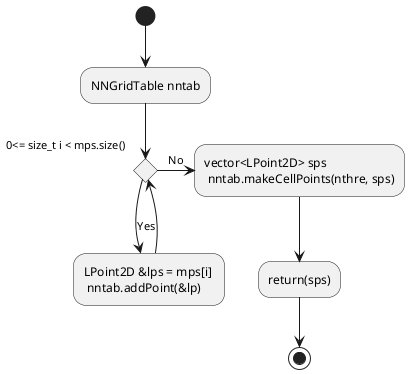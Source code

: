 @startuml

/'
    get sub sample points by grid table
    input: int nthre
    return: vector<LPoint2D> sps
'/

(*) --> "NNGridTable nntab"
--> if "0<= size_t i < mps.size()" as judge_i then
--> [Yes] "LPoint2D &lps = mps[i] \n nntab.addPoint(&lp)"
--> judge_i
else
-> [No] "vector<LPoint2D> sps \n nntab.makeCellPoints(nthre, sps)"
--> "return(sps)"
--> (*)

@enduml